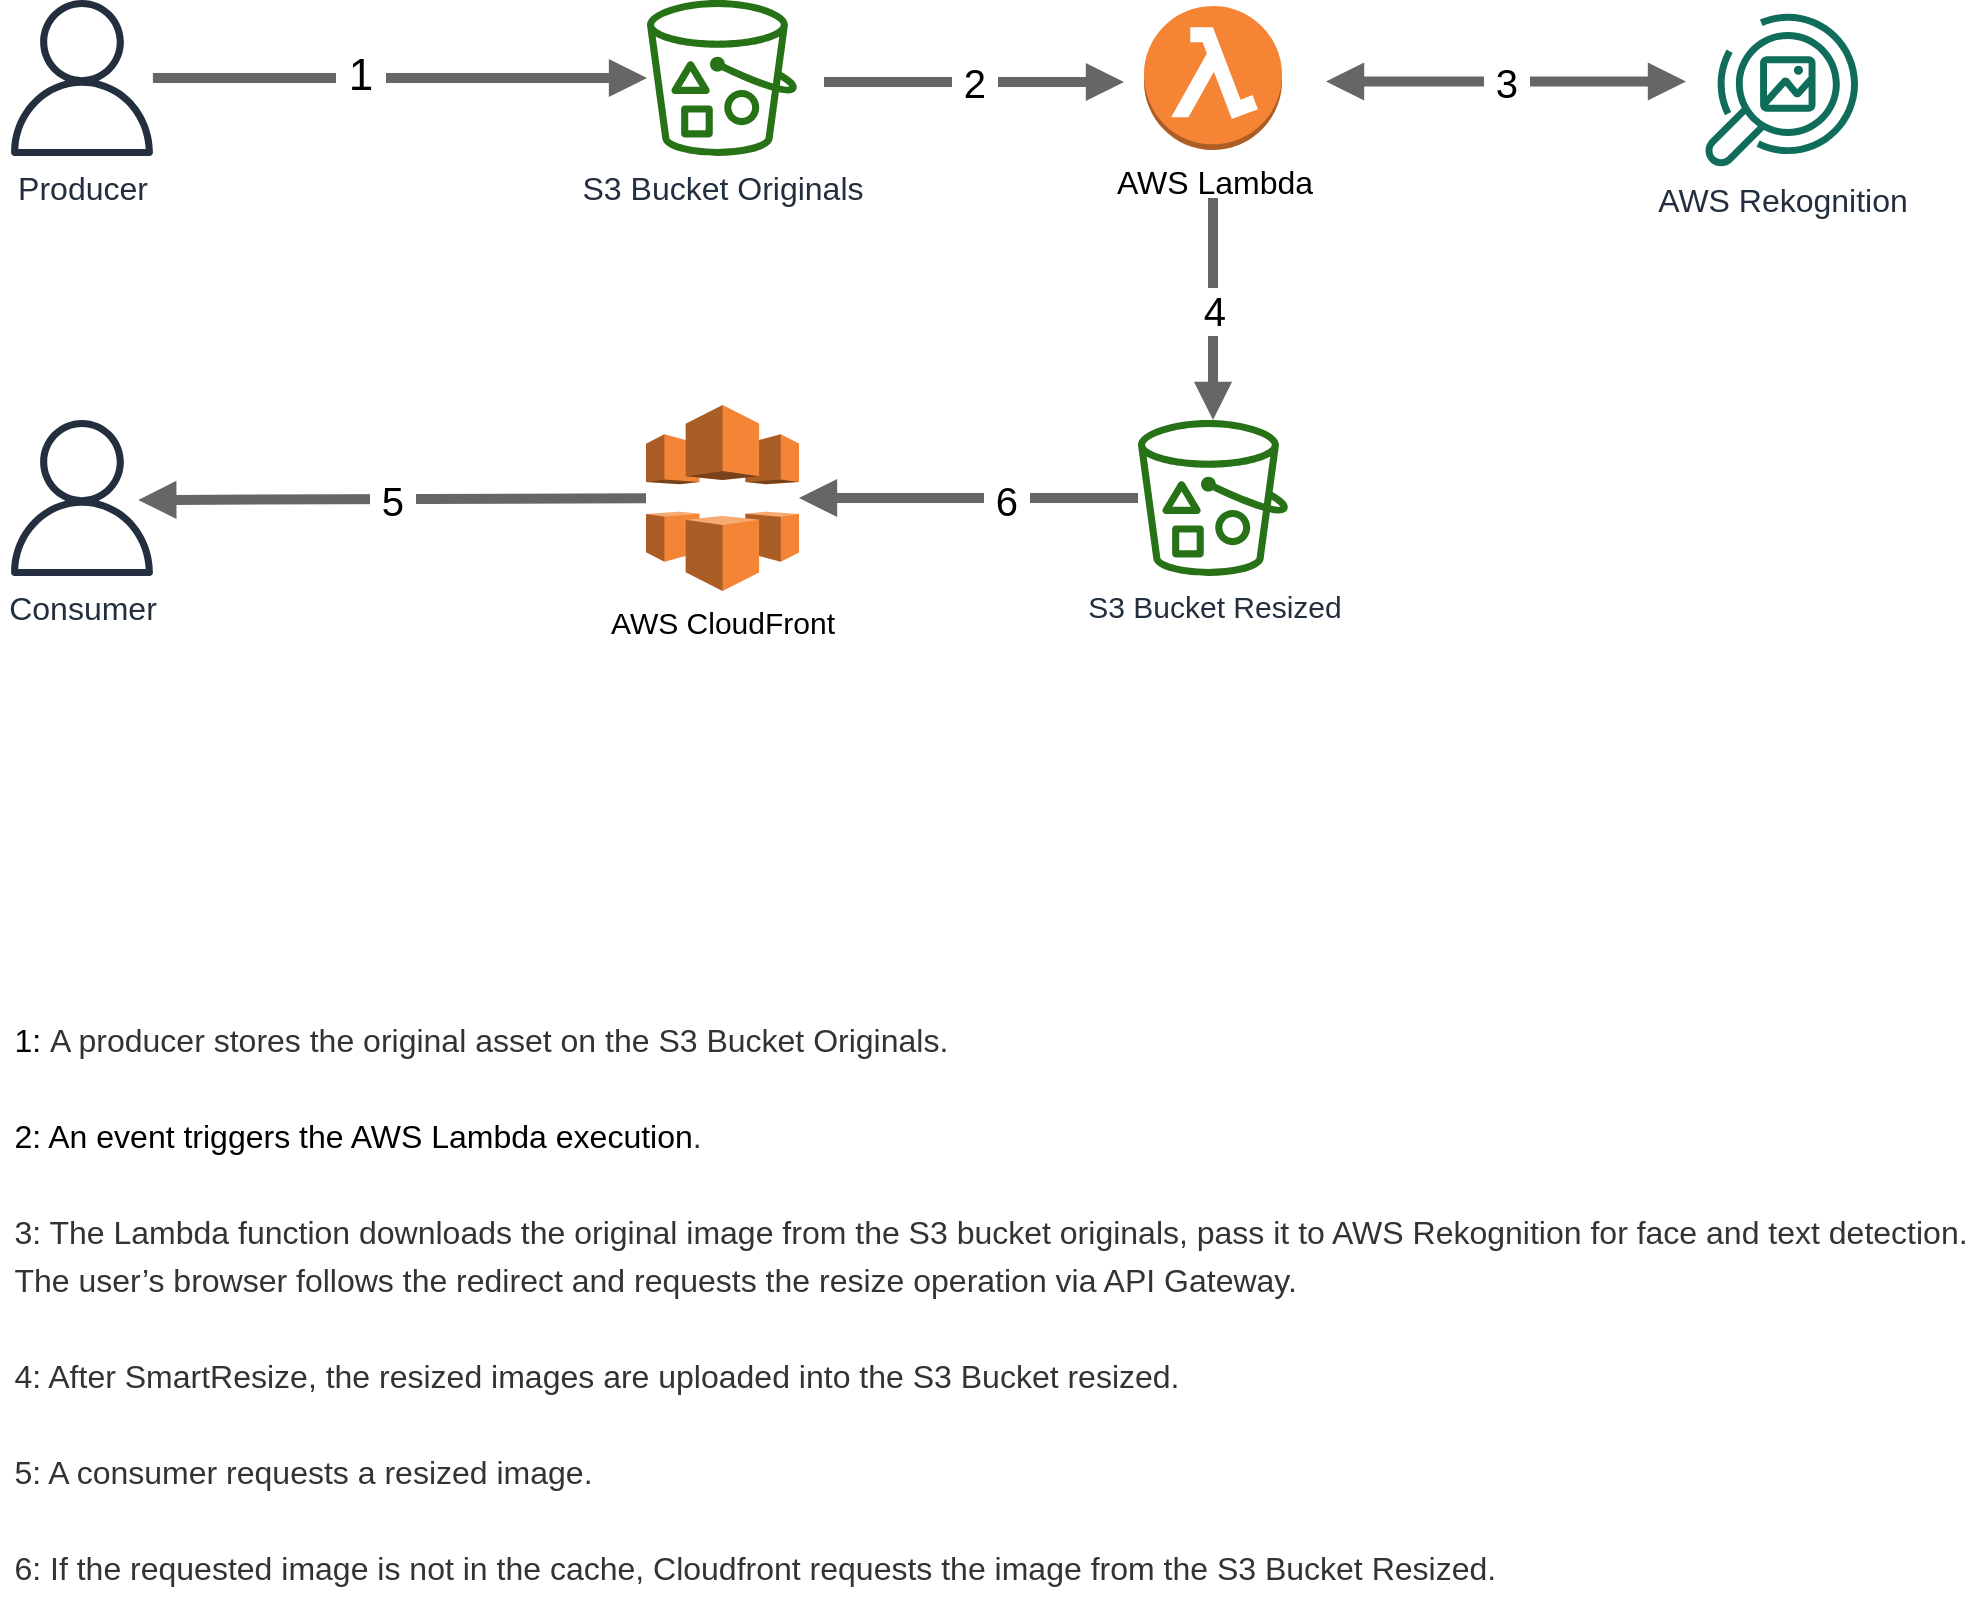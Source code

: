 <mxfile version="12.4.8" type="device"><diagram id="Ht1M8jgEwFfnCIfOTk4-" name="Page-1"><mxGraphModel dx="1310" dy="1245" grid="1" gridSize="10" guides="1" tooltips="1" connect="1" arrows="1" fold="1" page="1" pageScale="1" pageWidth="1169" pageHeight="827" math="0" shadow="0"><root><mxCell id="0"/><mxCell id="1" parent="0"/><mxCell id="NM406KEpe3ehSeczWawm-1" value="Producer" style="outlineConnect=0;fontColor=#232F3E;gradientColor=none;fillColor=#232F3E;strokeColor=none;dashed=0;verticalLabelPosition=bottom;verticalAlign=top;align=center;html=1;fontSize=16;fontStyle=0;aspect=fixed;pointerEvents=1;shape=mxgraph.aws4.user;shadow=0;sketch=0;" parent="1" vertex="1"><mxGeometry x="90" y="20" width="78" height="78" as="geometry"/></mxCell><mxCell id="NM406KEpe3ehSeczWawm-5" value="AWS Lambda" style="outlineConnect=0;dashed=0;verticalLabelPosition=bottom;verticalAlign=top;align=center;html=1;shape=mxgraph.aws3.lambda_function;fillColor=#F58534;gradientColor=none;fontSize=16;spacingBottom=0;perimeterSpacing=24;" parent="1" vertex="1"><mxGeometry x="660" y="23" width="69" height="72" as="geometry"/></mxCell><mxCell id="NM406KEpe3ehSeczWawm-6" value="S3 Bucket Originals" style="outlineConnect=0;fontColor=#232F3E;gradientColor=none;fillColor=#277116;strokeColor=none;dashed=0;verticalLabelPosition=bottom;verticalAlign=top;align=center;html=1;fontSize=16;fontStyle=0;aspect=fixed;pointerEvents=1;shape=mxgraph.aws4.bucket_with_objects;sketch=0;" parent="1" vertex="1"><mxGeometry x="411.5" y="20" width="75" height="78" as="geometry"/></mxCell><mxCell id="NM406KEpe3ehSeczWawm-8" value="AWS Rekognition" style="outlineConnect=0;fontColor=#232F3E;gradientColor=none;fillColor=#116D5B;strokeColor=none;dashed=0;verticalLabelPosition=bottom;verticalAlign=top;align=center;html=1;fontSize=16;fontStyle=0;aspect=fixed;pointerEvents=1;shape=mxgraph.aws4.rekognition_image;" parent="1" vertex="1"><mxGeometry x="940" y="26" width="77" height="78" as="geometry"/></mxCell><mxCell id="NM406KEpe3ehSeczWawm-9" value="" style="html=1;endArrow=block;elbow=vertical;startArrow=none;endFill=1;rounded=0;fontSize=20;strokeWidth=5;fillColor=#f5f5f5;strokeColor=#666666;verticalAlign=bottom;horizontal=1;labelPosition=left;verticalLabelPosition=top;align=right;" parent="1" edge="1" target="NM406KEpe3ehSeczWawm-6" source="NM406KEpe3ehSeczWawm-1"><mxGeometry width="100" relative="1" as="geometry"><mxPoint x="216" y="35" as="sourcePoint"/><mxPoint x="396" y="35" as="targetPoint"/></mxGeometry></mxCell><mxCell id="NM406KEpe3ehSeczWawm-23" value="&amp;nbsp;1&amp;nbsp;" style="edgeLabel;html=1;align=center;verticalAlign=middle;resizable=0;points=[];fontSize=22;labelBackgroundColor=#ffffff;" parent="NM406KEpe3ehSeczWawm-9" vertex="1" connectable="0"><mxGeometry x="-0.167" y="1" relative="1" as="geometry"><mxPoint as="offset"/></mxGeometry></mxCell><mxCell id="NM406KEpe3ehSeczWawm-14" value="&amp;nbsp;5&amp;nbsp; " style="html=1;endArrow=none;elbow=vertical;startArrow=block;endFill=0;rounded=0;fontSize=20;strokeWidth=5;fillColor=#f5f5f5;strokeColor=#666666;exitX=0.897;exitY=0.513;exitDx=0;exitDy=0;exitPerimeter=0;startFill=1;" parent="1" edge="1" target="Pu9GwjcJ00HIPDqCHab2-2" source="Pu9GwjcJ00HIPDqCHab2-3"><mxGeometry width="100" relative="1" as="geometry"><mxPoint x="190" y="130" as="sourcePoint"/><mxPoint x="390" y="260" as="targetPoint"/></mxGeometry></mxCell><mxCell id="NM406KEpe3ehSeczWawm-16" value="&amp;nbsp;4&lt;font style=&quot;font-size: 20px;&quot;&gt;&amp;nbsp;&lt;/font&gt;" style="html=1;endArrow=block;elbow=vertical;startArrow=none;endFill=1;rounded=0;fontSize=20;strokeWidth=5;fillColor=#f5f5f5;strokeColor=#666666;exitX=0.5;exitY=1;exitDx=0;exitDy=0;exitPerimeter=0;" parent="1" edge="1" target="Pu9GwjcJ00HIPDqCHab2-1" source="NM406KEpe3ehSeczWawm-5"><mxGeometry width="100" relative="1" as="geometry"><mxPoint x="320" y="530" as="sourcePoint"/><mxPoint x="700" y="210" as="targetPoint"/></mxGeometry></mxCell><mxCell id="NM406KEpe3ehSeczWawm-17" value="&amp;nbsp;3&amp;nbsp; " style="html=1;endArrow=block;elbow=vertical;startArrow=block;endFill=1;rounded=0;fontSize=20;strokeWidth=5;fillColor=#f5f5f5;strokeColor=#666666;startFill=1;" parent="1" edge="1"><mxGeometry width="100" relative="1" as="geometry"><mxPoint x="751" y="60.75" as="sourcePoint"/><mxPoint x="931" y="60.75" as="targetPoint"/></mxGeometry></mxCell><mxCell id="NM406KEpe3ehSeczWawm-19" value="&amp;nbsp;2&amp;nbsp; " style="html=1;endArrow=block;elbow=vertical;startArrow=none;endFill=1;rounded=0;fontSize=20;strokeWidth=5;fillColor=#f5f5f5;strokeColor=#666666;startFill=0;" parent="1" edge="1"><mxGeometry width="100" relative="1" as="geometry"><mxPoint x="500" y="61" as="sourcePoint"/><mxPoint x="650" y="61" as="targetPoint"/></mxGeometry></mxCell><mxCell id="NM406KEpe3ehSeczWawm-26" value="&lt;div style=&quot;text-align: left&quot;&gt;&lt;font style=&quot;font-size: 16px&quot;&gt;1:&amp;nbsp;&lt;/font&gt;&lt;font size=&quot;3&quot; color=&quot;#333333&quot;&gt;A producer stores the original asset on the S3 Bucket Originals.&lt;/font&gt;&lt;/div&gt;&lt;div style=&quot;text-align: left&quot;&gt;&lt;font size=&quot;3&quot; color=&quot;#333333&quot;&gt;&lt;br&gt;&lt;/font&gt;&lt;/div&gt;&lt;font&gt;&lt;div style=&quot;text-align: left&quot;&gt;&lt;span style=&quot;font-size: 16px&quot;&gt;2: An event triggers the AWS Lambda execution&lt;/span&gt;&lt;span style=&quot;font-size: 16px ; color: rgb(51 , 51 , 51)&quot;&gt;.&lt;/span&gt;&lt;/div&gt;&lt;div style=&quot;text-align: left&quot;&gt;&lt;span style=&quot;color: rgb(51 , 51 , 51) ; font-size: 16px&quot;&gt;&lt;br&gt;&lt;/span&gt;&lt;/div&gt;&lt;div style=&quot;text-align: left&quot;&gt;&lt;span style=&quot;color: rgb(51 , 51 , 51) ; font-size: 16px&quot;&gt;3: &lt;/span&gt;&lt;span style=&quot;color: rgb(51 , 51 , 51) ; font-size: 16px&quot;&gt;&lt;font&gt;&lt;span style=&quot;color: rgb(51 , 51 , 51) ; font-size: 16px&quot;&gt;The Lambda function downloads the original image from the S3 bucket originals, pass it to AWS Rekognition for face and text detection.&lt;/span&gt;&lt;/font&gt; &lt;/span&gt;&lt;/div&gt;&lt;div style=&quot;text-align: left&quot;&gt;&lt;span style=&quot;color: rgb(51 , 51 , 51) ; font-size: 16px&quot;&gt;The user’s browser follows the redirect and requests the resize operation via API Gateway.&lt;/span&gt;&lt;/div&gt;&lt;div style=&quot;text-align: left&quot;&gt;&lt;span style=&quot;color: rgb(51 , 51 , 51) ; font-size: 16px&quot;&gt;&lt;br&gt;&lt;/span&gt;&lt;/div&gt;&lt;div style=&quot;text-align: left&quot;&gt;&lt;span style=&quot;color: rgb(51 , 51 , 51) ; font-size: 16px&quot;&gt;4: &lt;/span&gt;&lt;font&gt;&lt;span style=&quot;color: rgb(51 , 51 , 51) ; font-size: 16px&quot;&gt;After SmartResize, the resized images are uploaded into the S3 Bucket resized.&lt;/span&gt;&lt;/font&gt;&lt;/div&gt;&lt;div style=&quot;text-align: left&quot;&gt;&lt;span style=&quot;color: rgb(51 , 51 , 51) ; font-size: 16px&quot;&gt;&lt;br&gt;&lt;/span&gt;&lt;/div&gt;&lt;div style=&quot;text-align: left&quot;&gt;&lt;span style=&quot;color: rgb(51 , 51 , 51) ; font-size: 16px&quot;&gt;5: A consumer requests a resized image.&lt;br&gt;&lt;/span&gt;&lt;/div&gt;&lt;div style=&quot;text-align: left&quot;&gt;&lt;span style=&quot;color: rgb(51 , 51 , 51) ; font-size: 16px&quot;&gt;&lt;br&gt;&lt;/span&gt;&lt;/div&gt;&lt;div style=&quot;text-align: left&quot;&gt;&lt;span style=&quot;color: rgb(51 , 51 , 51) ; font-size: 16px&quot;&gt;6: If the requested image is not in the cache, Cloudfront requests the image from the S3 Bucket Resized.&lt;/span&gt;&lt;/div&gt;&lt;/font&gt;" style="text;html=1;align=center;verticalAlign=middle;resizable=0;points=[];autosize=1;fontSize=20;" parent="1" vertex="1"><mxGeometry x="88.33" y="515" width="990" height="310" as="geometry"/></mxCell><mxCell id="Pu9GwjcJ00HIPDqCHab2-1" value="S3 Bucket Resized" style="outlineConnect=0;fontColor=#232F3E;gradientColor=none;fillColor=#277116;strokeColor=none;dashed=0;verticalLabelPosition=bottom;verticalAlign=top;align=center;html=1;fontSize=15;fontStyle=0;aspect=fixed;pointerEvents=1;shape=mxgraph.aws4.bucket_with_objects;" vertex="1" parent="1"><mxGeometry x="657" y="230" width="75" height="78" as="geometry"/></mxCell><mxCell id="Pu9GwjcJ00HIPDqCHab2-2" value="AWS CloudFront" style="outlineConnect=0;dashed=0;verticalLabelPosition=bottom;verticalAlign=top;align=center;html=1;shape=mxgraph.aws3.cloudfront;fillColor=#F58536;gradientColor=none;fontSize=15;" vertex="1" parent="1"><mxGeometry x="411" y="222.5" width="76.5" height="93" as="geometry"/></mxCell><mxCell id="Pu9GwjcJ00HIPDqCHab2-3" value="Consumer" style="outlineConnect=0;fontColor=#232F3E;gradientColor=none;fillColor=#232F3E;strokeColor=none;dashed=0;verticalLabelPosition=bottom;verticalAlign=top;align=center;html=1;fontSize=16;fontStyle=0;aspect=fixed;pointerEvents=1;shape=mxgraph.aws4.user;shadow=0;sketch=0;" vertex="1" parent="1"><mxGeometry x="90" y="230" width="78" height="78" as="geometry"/></mxCell><mxCell id="Pu9GwjcJ00HIPDqCHab2-4" value="" style="html=1;endArrow=none;elbow=vertical;startArrow=block;endFill=0;rounded=0;fontSize=20;strokeWidth=5;fillColor=#f5f5f5;strokeColor=#666666;startFill=1;" edge="1" parent="1" source="Pu9GwjcJ00HIPDqCHab2-2" target="Pu9GwjcJ00HIPDqCHab2-1"><mxGeometry width="100" relative="1" as="geometry"><mxPoint x="169.966" y="280.012" as="sourcePoint"/><mxPoint x="421" y="279.134" as="targetPoint"/></mxGeometry></mxCell><mxCell id="Pu9GwjcJ00HIPDqCHab2-5" value="&lt;font style=&quot;font-size: 20px&quot;&gt;&amp;nbsp;6&amp;nbsp; &lt;br&gt;&lt;/font&gt;" style="text;html=1;align=center;verticalAlign=middle;resizable=0;points=[];labelBackgroundColor=#ffffff;fontSize=15;" vertex="1" connectable="0" parent="Pu9GwjcJ00HIPDqCHab2-4"><mxGeometry x="0.209" y="-1" relative="1" as="geometry"><mxPoint x="1" as="offset"/></mxGeometry></mxCell></root></mxGraphModel></diagram></mxfile>